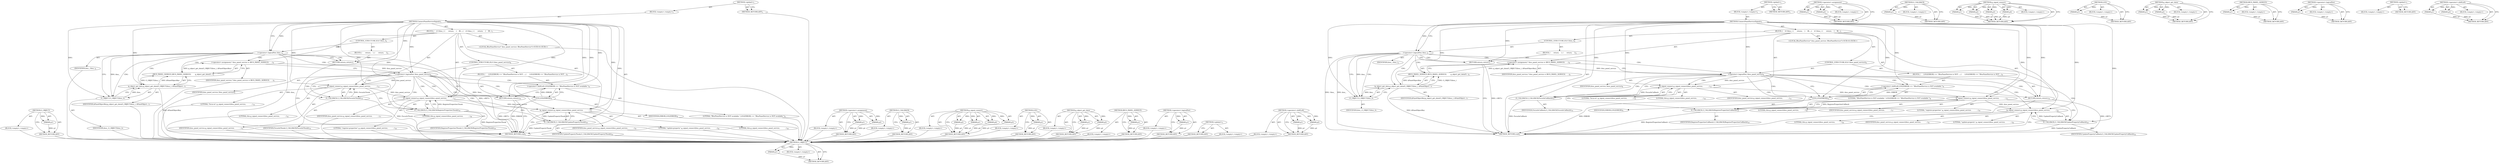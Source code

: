 digraph "&lt;operator&gt;.shiftLeft" {
vulnerable_93 [label=<(METHOD,G_OBJECT)>];
vulnerable_94 [label=<(PARAM,p1)>];
vulnerable_95 [label=<(BLOCK,&lt;empty&gt;,&lt;empty&gt;)>];
vulnerable_96 [label=<(METHOD_RETURN,ANY)>];
vulnerable_6 [label=<(METHOD,&lt;global&gt;)<SUB>1</SUB>>];
vulnerable_7 [label=<(BLOCK,&lt;empty&gt;,&lt;empty&gt;)<SUB>1</SUB>>];
vulnerable_8 [label=<(METHOD,ConnectPanelServiceSignals)<SUB>1</SUB>>];
vulnerable_9 [label=<(BLOCK,{
    if (!ibus_) {
      return;
    }

    IB...,{
    if (!ibus_) {
      return;
    }

    IB...)<SUB>1</SUB>>];
vulnerable_10 [label=<(CONTROL_STRUCTURE,IF,if (!ibus_))<SUB>2</SUB>>];
vulnerable_11 [label=<(&lt;operator&gt;.logicalNot,!ibus_)<SUB>2</SUB>>];
vulnerable_12 [label=<(IDENTIFIER,ibus_,!ibus_)<SUB>2</SUB>>];
vulnerable_13 [label=<(BLOCK,{
      return;
    },{
      return;
    })<SUB>2</SUB>>];
vulnerable_14 [label=<(RETURN,return;,return;)<SUB>3</SUB>>];
vulnerable_15 [label="<(LOCAL,IBusPanelService* ibus_panel_service: IBusPanelService*)<SUB>6</SUB>>"];
vulnerable_16 [label=<(&lt;operator&gt;.assignment,* ibus_panel_service = IBUS_PANEL_SERVICE(
    ...)<SUB>6</SUB>>];
vulnerable_17 [label=<(IDENTIFIER,ibus_panel_service,* ibus_panel_service = IBUS_PANEL_SERVICE(
    ...)<SUB>6</SUB>>];
vulnerable_18 [label=<(IBUS_PANEL_SERVICE,IBUS_PANEL_SERVICE(
        g_object_get_data(G...)<SUB>6</SUB>>];
vulnerable_19 [label=<(g_object_get_data,g_object_get_data(G_OBJECT(ibus_), kPanelObject...)<SUB>7</SUB>>];
vulnerable_20 [label=<(G_OBJECT,G_OBJECT(ibus_))<SUB>7</SUB>>];
vulnerable_21 [label=<(IDENTIFIER,ibus_,G_OBJECT(ibus_))<SUB>7</SUB>>];
vulnerable_22 [label=<(IDENTIFIER,kPanelObjectKey,g_object_get_data(G_OBJECT(ibus_), kPanelObject...)<SUB>7</SUB>>];
vulnerable_23 [label=<(CONTROL_STRUCTURE,IF,if (!ibus_panel_service))<SUB>8</SUB>>];
vulnerable_24 [label=<(&lt;operator&gt;.logicalNot,!ibus_panel_service)<SUB>8</SUB>>];
vulnerable_25 [label=<(IDENTIFIER,ibus_panel_service,!ibus_panel_service)<SUB>8</SUB>>];
vulnerable_26 [label=<(BLOCK,{
      LOG(ERROR) &lt;&lt; &quot;IBusPanelService is NOT ...,{
      LOG(ERROR) &lt;&lt; &quot;IBusPanelService is NOT ...)<SUB>8</SUB>>];
vulnerable_27 [label=<(&lt;operator&gt;.shiftLeft,LOG(ERROR) &lt;&lt; &quot;IBusPanelService is NOT available.&quot;)<SUB>9</SUB>>];
vulnerable_28 [label=<(LOG,LOG(ERROR))<SUB>9</SUB>>];
vulnerable_29 [label=<(IDENTIFIER,ERROR,LOG(ERROR))<SUB>9</SUB>>];
vulnerable_30 [label=<(LITERAL,&quot;IBusPanelService is NOT available.&quot;,LOG(ERROR) &lt;&lt; &quot;IBusPanelService is NOT available.&quot;)<SUB>9</SUB>>];
vulnerable_31 [label=<(RETURN,return;,return;)<SUB>10</SUB>>];
vulnerable_32 [label=<(g_signal_connect,g_signal_connect(ibus_panel_service,
          ...)<SUB>13</SUB>>];
vulnerable_33 [label=<(IDENTIFIER,ibus_panel_service,g_signal_connect(ibus_panel_service,
          ...)<SUB>13</SUB>>];
vulnerable_34 [label=<(LITERAL,&quot;focus-in&quot;,g_signal_connect(ibus_panel_service,
          ...)<SUB>14</SUB>>];
vulnerable_35 [label=<(G_CALLBACK,G_CALLBACK(FocusInCallback))<SUB>15</SUB>>];
vulnerable_36 [label=<(IDENTIFIER,FocusInCallback,G_CALLBACK(FocusInCallback))<SUB>15</SUB>>];
vulnerable_37 [label=<(LITERAL,this,g_signal_connect(ibus_panel_service,
          ...)<SUB>16</SUB>>];
vulnerable_38 [label=<(g_signal_connect,g_signal_connect(ibus_panel_service,
          ...)<SUB>17</SUB>>];
vulnerable_39 [label=<(IDENTIFIER,ibus_panel_service,g_signal_connect(ibus_panel_service,
          ...)<SUB>17</SUB>>];
vulnerable_40 [label=<(LITERAL,&quot;register-properties&quot;,g_signal_connect(ibus_panel_service,
          ...)<SUB>18</SUB>>];
vulnerable_41 [label=<(G_CALLBACK,G_CALLBACK(RegisterPropertiesCallback))<SUB>19</SUB>>];
vulnerable_42 [label=<(IDENTIFIER,RegisterPropertiesCallback,G_CALLBACK(RegisterPropertiesCallback))<SUB>19</SUB>>];
vulnerable_43 [label=<(LITERAL,this,g_signal_connect(ibus_panel_service,
          ...)<SUB>20</SUB>>];
vulnerable_44 [label=<(g_signal_connect,g_signal_connect(ibus_panel_service,
          ...)<SUB>21</SUB>>];
vulnerable_45 [label=<(IDENTIFIER,ibus_panel_service,g_signal_connect(ibus_panel_service,
          ...)<SUB>21</SUB>>];
vulnerable_46 [label=<(LITERAL,&quot;update-property&quot;,g_signal_connect(ibus_panel_service,
          ...)<SUB>22</SUB>>];
vulnerable_47 [label=<(G_CALLBACK,G_CALLBACK(UpdatePropertyCallback))<SUB>23</SUB>>];
vulnerable_48 [label=<(IDENTIFIER,UpdatePropertyCallback,G_CALLBACK(UpdatePropertyCallback))<SUB>23</SUB>>];
vulnerable_49 [label=<(LITERAL,this,g_signal_connect(ibus_panel_service,
          ...)<SUB>24</SUB>>];
vulnerable_50 [label=<(METHOD_RETURN,void)<SUB>1</SUB>>];
vulnerable_52 [label=<(METHOD_RETURN,ANY)<SUB>1</SUB>>];
vulnerable_79 [label=<(METHOD,&lt;operator&gt;.assignment)>];
vulnerable_80 [label=<(PARAM,p1)>];
vulnerable_81 [label=<(PARAM,p2)>];
vulnerable_82 [label=<(BLOCK,&lt;empty&gt;,&lt;empty&gt;)>];
vulnerable_83 [label=<(METHOD_RETURN,ANY)>];
vulnerable_113 [label=<(METHOD,G_CALLBACK)>];
vulnerable_114 [label=<(PARAM,p1)>];
vulnerable_115 [label=<(BLOCK,&lt;empty&gt;,&lt;empty&gt;)>];
vulnerable_116 [label=<(METHOD_RETURN,ANY)>];
vulnerable_106 [label=<(METHOD,g_signal_connect)>];
vulnerable_107 [label=<(PARAM,p1)>];
vulnerable_108 [label=<(PARAM,p2)>];
vulnerable_109 [label=<(PARAM,p3)>];
vulnerable_110 [label=<(PARAM,p4)>];
vulnerable_111 [label=<(BLOCK,&lt;empty&gt;,&lt;empty&gt;)>];
vulnerable_112 [label=<(METHOD_RETURN,ANY)>];
vulnerable_102 [label=<(METHOD,LOG)>];
vulnerable_103 [label=<(PARAM,p1)>];
vulnerable_104 [label=<(BLOCK,&lt;empty&gt;,&lt;empty&gt;)>];
vulnerable_105 [label=<(METHOD_RETURN,ANY)>];
vulnerable_88 [label=<(METHOD,g_object_get_data)>];
vulnerable_89 [label=<(PARAM,p1)>];
vulnerable_90 [label=<(PARAM,p2)>];
vulnerable_91 [label=<(BLOCK,&lt;empty&gt;,&lt;empty&gt;)>];
vulnerable_92 [label=<(METHOD_RETURN,ANY)>];
vulnerable_84 [label=<(METHOD,IBUS_PANEL_SERVICE)>];
vulnerable_85 [label=<(PARAM,p1)>];
vulnerable_86 [label=<(BLOCK,&lt;empty&gt;,&lt;empty&gt;)>];
vulnerable_87 [label=<(METHOD_RETURN,ANY)>];
vulnerable_75 [label=<(METHOD,&lt;operator&gt;.logicalNot)>];
vulnerable_76 [label=<(PARAM,p1)>];
vulnerable_77 [label=<(BLOCK,&lt;empty&gt;,&lt;empty&gt;)>];
vulnerable_78 [label=<(METHOD_RETURN,ANY)>];
vulnerable_69 [label=<(METHOD,&lt;global&gt;)<SUB>1</SUB>>];
vulnerable_70 [label=<(BLOCK,&lt;empty&gt;,&lt;empty&gt;)>];
vulnerable_71 [label=<(METHOD_RETURN,ANY)>];
vulnerable_97 [label=<(METHOD,&lt;operator&gt;.shiftLeft)>];
vulnerable_98 [label=<(PARAM,p1)>];
vulnerable_99 [label=<(PARAM,p2)>];
vulnerable_100 [label=<(BLOCK,&lt;empty&gt;,&lt;empty&gt;)>];
vulnerable_101 [label=<(METHOD_RETURN,ANY)>];
fixed_93 [label=<(METHOD,G_OBJECT)>];
fixed_94 [label=<(PARAM,p1)>];
fixed_95 [label=<(BLOCK,&lt;empty&gt;,&lt;empty&gt;)>];
fixed_96 [label=<(METHOD_RETURN,ANY)>];
fixed_6 [label=<(METHOD,&lt;global&gt;)<SUB>1</SUB>>];
fixed_7 [label=<(BLOCK,&lt;empty&gt;,&lt;empty&gt;)<SUB>1</SUB>>];
fixed_8 [label=<(METHOD,ConnectPanelServiceSignals)<SUB>1</SUB>>];
fixed_9 [label=<(BLOCK,{
    if (!ibus_) {
      return;
    }

    IB...,{
    if (!ibus_) {
      return;
    }

    IB...)<SUB>1</SUB>>];
fixed_10 [label=<(CONTROL_STRUCTURE,IF,if (!ibus_))<SUB>2</SUB>>];
fixed_11 [label=<(&lt;operator&gt;.logicalNot,!ibus_)<SUB>2</SUB>>];
fixed_12 [label=<(IDENTIFIER,ibus_,!ibus_)<SUB>2</SUB>>];
fixed_13 [label=<(BLOCK,{
      return;
    },{
      return;
    })<SUB>2</SUB>>];
fixed_14 [label=<(RETURN,return;,return;)<SUB>3</SUB>>];
fixed_15 [label="<(LOCAL,IBusPanelService* ibus_panel_service: IBusPanelService*)<SUB>6</SUB>>"];
fixed_16 [label=<(&lt;operator&gt;.assignment,* ibus_panel_service = IBUS_PANEL_SERVICE(
    ...)<SUB>6</SUB>>];
fixed_17 [label=<(IDENTIFIER,ibus_panel_service,* ibus_panel_service = IBUS_PANEL_SERVICE(
    ...)<SUB>6</SUB>>];
fixed_18 [label=<(IBUS_PANEL_SERVICE,IBUS_PANEL_SERVICE(
        g_object_get_data(G...)<SUB>6</SUB>>];
fixed_19 [label=<(g_object_get_data,g_object_get_data(G_OBJECT(ibus_), kPanelObject...)<SUB>7</SUB>>];
fixed_20 [label=<(G_OBJECT,G_OBJECT(ibus_))<SUB>7</SUB>>];
fixed_21 [label=<(IDENTIFIER,ibus_,G_OBJECT(ibus_))<SUB>7</SUB>>];
fixed_22 [label=<(IDENTIFIER,kPanelObjectKey,g_object_get_data(G_OBJECT(ibus_), kPanelObject...)<SUB>7</SUB>>];
fixed_23 [label=<(CONTROL_STRUCTURE,IF,if (!ibus_panel_service))<SUB>8</SUB>>];
fixed_24 [label=<(&lt;operator&gt;.logicalNot,!ibus_panel_service)<SUB>8</SUB>>];
fixed_25 [label=<(IDENTIFIER,ibus_panel_service,!ibus_panel_service)<SUB>8</SUB>>];
fixed_26 [label=<(BLOCK,{
      LOG(ERROR) &lt;&lt; &quot;IBusPanelService is NOT ...,{
      LOG(ERROR) &lt;&lt; &quot;IBusPanelService is NOT ...)<SUB>8</SUB>>];
fixed_27 [label=<(&lt;operator&gt;.shiftLeft,LOG(ERROR) &lt;&lt; &quot;IBusPanelService is NOT available.&quot;)<SUB>9</SUB>>];
fixed_28 [label=<(LOG,LOG(ERROR))<SUB>9</SUB>>];
fixed_29 [label=<(IDENTIFIER,ERROR,LOG(ERROR))<SUB>9</SUB>>];
fixed_30 [label=<(LITERAL,&quot;IBusPanelService is NOT available.&quot;,LOG(ERROR) &lt;&lt; &quot;IBusPanelService is NOT available.&quot;)<SUB>9</SUB>>];
fixed_31 [label=<(RETURN,return;,return;)<SUB>10</SUB>>];
fixed_32 [label=<(g_signal_connect,g_signal_connect(ibus_panel_service,
          ...)<SUB>13</SUB>>];
fixed_33 [label=<(IDENTIFIER,ibus_panel_service,g_signal_connect(ibus_panel_service,
          ...)<SUB>13</SUB>>];
fixed_34 [label=<(LITERAL,&quot;focus-in&quot;,g_signal_connect(ibus_panel_service,
          ...)<SUB>14</SUB>>];
fixed_35 [label=<(G_CALLBACK,G_CALLBACK(FocusInThunk))<SUB>15</SUB>>];
fixed_36 [label=<(IDENTIFIER,FocusInThunk,G_CALLBACK(FocusInThunk))<SUB>15</SUB>>];
fixed_37 [label=<(LITERAL,this,g_signal_connect(ibus_panel_service,
          ...)<SUB>16</SUB>>];
fixed_38 [label=<(g_signal_connect,g_signal_connect(ibus_panel_service,
          ...)<SUB>17</SUB>>];
fixed_39 [label=<(IDENTIFIER,ibus_panel_service,g_signal_connect(ibus_panel_service,
          ...)<SUB>17</SUB>>];
fixed_40 [label=<(LITERAL,&quot;register-properties&quot;,g_signal_connect(ibus_panel_service,
          ...)<SUB>18</SUB>>];
fixed_41 [label=<(G_CALLBACK,G_CALLBACK(RegisterPropertiesThunk))<SUB>19</SUB>>];
fixed_42 [label=<(IDENTIFIER,RegisterPropertiesThunk,G_CALLBACK(RegisterPropertiesThunk))<SUB>19</SUB>>];
fixed_43 [label=<(LITERAL,this,g_signal_connect(ibus_panel_service,
          ...)<SUB>20</SUB>>];
fixed_44 [label=<(g_signal_connect,g_signal_connect(ibus_panel_service,
          ...)<SUB>21</SUB>>];
fixed_45 [label=<(IDENTIFIER,ibus_panel_service,g_signal_connect(ibus_panel_service,
          ...)<SUB>21</SUB>>];
fixed_46 [label=<(LITERAL,&quot;update-property&quot;,g_signal_connect(ibus_panel_service,
          ...)<SUB>22</SUB>>];
fixed_47 [label=<(G_CALLBACK,G_CALLBACK(UpdatePropertyThunk))<SUB>23</SUB>>];
fixed_48 [label=<(IDENTIFIER,UpdatePropertyThunk,G_CALLBACK(UpdatePropertyThunk))<SUB>23</SUB>>];
fixed_49 [label=<(LITERAL,this,g_signal_connect(ibus_panel_service,
          ...)<SUB>24</SUB>>];
fixed_50 [label=<(METHOD_RETURN,void)<SUB>1</SUB>>];
fixed_52 [label=<(METHOD_RETURN,ANY)<SUB>1</SUB>>];
fixed_79 [label=<(METHOD,&lt;operator&gt;.assignment)>];
fixed_80 [label=<(PARAM,p1)>];
fixed_81 [label=<(PARAM,p2)>];
fixed_82 [label=<(BLOCK,&lt;empty&gt;,&lt;empty&gt;)>];
fixed_83 [label=<(METHOD_RETURN,ANY)>];
fixed_113 [label=<(METHOD,G_CALLBACK)>];
fixed_114 [label=<(PARAM,p1)>];
fixed_115 [label=<(BLOCK,&lt;empty&gt;,&lt;empty&gt;)>];
fixed_116 [label=<(METHOD_RETURN,ANY)>];
fixed_106 [label=<(METHOD,g_signal_connect)>];
fixed_107 [label=<(PARAM,p1)>];
fixed_108 [label=<(PARAM,p2)>];
fixed_109 [label=<(PARAM,p3)>];
fixed_110 [label=<(PARAM,p4)>];
fixed_111 [label=<(BLOCK,&lt;empty&gt;,&lt;empty&gt;)>];
fixed_112 [label=<(METHOD_RETURN,ANY)>];
fixed_102 [label=<(METHOD,LOG)>];
fixed_103 [label=<(PARAM,p1)>];
fixed_104 [label=<(BLOCK,&lt;empty&gt;,&lt;empty&gt;)>];
fixed_105 [label=<(METHOD_RETURN,ANY)>];
fixed_88 [label=<(METHOD,g_object_get_data)>];
fixed_89 [label=<(PARAM,p1)>];
fixed_90 [label=<(PARAM,p2)>];
fixed_91 [label=<(BLOCK,&lt;empty&gt;,&lt;empty&gt;)>];
fixed_92 [label=<(METHOD_RETURN,ANY)>];
fixed_84 [label=<(METHOD,IBUS_PANEL_SERVICE)>];
fixed_85 [label=<(PARAM,p1)>];
fixed_86 [label=<(BLOCK,&lt;empty&gt;,&lt;empty&gt;)>];
fixed_87 [label=<(METHOD_RETURN,ANY)>];
fixed_75 [label=<(METHOD,&lt;operator&gt;.logicalNot)>];
fixed_76 [label=<(PARAM,p1)>];
fixed_77 [label=<(BLOCK,&lt;empty&gt;,&lt;empty&gt;)>];
fixed_78 [label=<(METHOD_RETURN,ANY)>];
fixed_69 [label=<(METHOD,&lt;global&gt;)<SUB>1</SUB>>];
fixed_70 [label=<(BLOCK,&lt;empty&gt;,&lt;empty&gt;)>];
fixed_71 [label=<(METHOD_RETURN,ANY)>];
fixed_97 [label=<(METHOD,&lt;operator&gt;.shiftLeft)>];
fixed_98 [label=<(PARAM,p1)>];
fixed_99 [label=<(PARAM,p2)>];
fixed_100 [label=<(BLOCK,&lt;empty&gt;,&lt;empty&gt;)>];
fixed_101 [label=<(METHOD_RETURN,ANY)>];
vulnerable_93 -> vulnerable_94  [key=0, label="AST: "];
vulnerable_93 -> vulnerable_94  [key=1, label="DDG: "];
vulnerable_93 -> vulnerable_95  [key=0, label="AST: "];
vulnerable_93 -> vulnerable_96  [key=0, label="AST: "];
vulnerable_93 -> vulnerable_96  [key=1, label="CFG: "];
vulnerable_94 -> vulnerable_96  [key=0, label="DDG: p1"];
vulnerable_6 -> vulnerable_7  [key=0, label="AST: "];
vulnerable_6 -> vulnerable_52  [key=0, label="AST: "];
vulnerable_6 -> vulnerable_52  [key=1, label="CFG: "];
vulnerable_7 -> vulnerable_8  [key=0, label="AST: "];
vulnerable_8 -> vulnerable_9  [key=0, label="AST: "];
vulnerable_8 -> vulnerable_50  [key=0, label="AST: "];
vulnerable_8 -> vulnerable_11  [key=0, label="CFG: "];
vulnerable_8 -> vulnerable_11  [key=1, label="DDG: "];
vulnerable_8 -> vulnerable_32  [key=0, label="DDG: "];
vulnerable_8 -> vulnerable_38  [key=0, label="DDG: "];
vulnerable_8 -> vulnerable_44  [key=0, label="DDG: "];
vulnerable_8 -> vulnerable_14  [key=0, label="DDG: "];
vulnerable_8 -> vulnerable_24  [key=0, label="DDG: "];
vulnerable_8 -> vulnerable_31  [key=0, label="DDG: "];
vulnerable_8 -> vulnerable_35  [key=0, label="DDG: "];
vulnerable_8 -> vulnerable_41  [key=0, label="DDG: "];
vulnerable_8 -> vulnerable_47  [key=0, label="DDG: "];
vulnerable_8 -> vulnerable_19  [key=0, label="DDG: "];
vulnerable_8 -> vulnerable_27  [key=0, label="DDG: "];
vulnerable_8 -> vulnerable_20  [key=0, label="DDG: "];
vulnerable_8 -> vulnerable_28  [key=0, label="DDG: "];
vulnerable_9 -> vulnerable_10  [key=0, label="AST: "];
vulnerable_9 -> vulnerable_15  [key=0, label="AST: "];
vulnerable_9 -> vulnerable_16  [key=0, label="AST: "];
vulnerable_9 -> vulnerable_23  [key=0, label="AST: "];
vulnerable_9 -> vulnerable_32  [key=0, label="AST: "];
vulnerable_9 -> vulnerable_38  [key=0, label="AST: "];
vulnerable_9 -> vulnerable_44  [key=0, label="AST: "];
vulnerable_10 -> vulnerable_11  [key=0, label="AST: "];
vulnerable_10 -> vulnerable_13  [key=0, label="AST: "];
vulnerable_11 -> vulnerable_12  [key=0, label="AST: "];
vulnerable_11 -> vulnerable_14  [key=0, label="CFG: "];
vulnerable_11 -> vulnerable_14  [key=1, label="CDG: "];
vulnerable_11 -> vulnerable_20  [key=0, label="CFG: "];
vulnerable_11 -> vulnerable_20  [key=1, label="DDG: ibus_"];
vulnerable_11 -> vulnerable_20  [key=2, label="CDG: "];
vulnerable_11 -> vulnerable_50  [key=0, label="DDG: ibus_"];
vulnerable_11 -> vulnerable_50  [key=1, label="DDG: !ibus_"];
vulnerable_11 -> vulnerable_24  [key=0, label="CDG: "];
vulnerable_11 -> vulnerable_16  [key=0, label="CDG: "];
vulnerable_11 -> vulnerable_19  [key=0, label="CDG: "];
vulnerable_11 -> vulnerable_18  [key=0, label="CDG: "];
vulnerable_13 -> vulnerable_14  [key=0, label="AST: "];
vulnerable_14 -> vulnerable_50  [key=0, label="CFG: "];
vulnerable_14 -> vulnerable_50  [key=1, label="DDG: &lt;RET&gt;"];
vulnerable_16 -> vulnerable_17  [key=0, label="AST: "];
vulnerable_16 -> vulnerable_18  [key=0, label="AST: "];
vulnerable_16 -> vulnerable_24  [key=0, label="CFG: "];
vulnerable_16 -> vulnerable_24  [key=1, label="DDG: ibus_panel_service"];
vulnerable_18 -> vulnerable_19  [key=0, label="AST: "];
vulnerable_18 -> vulnerable_16  [key=0, label="CFG: "];
vulnerable_18 -> vulnerable_16  [key=1, label="DDG: g_object_get_data(G_OBJECT(ibus_), kPanelObjectKey)"];
vulnerable_19 -> vulnerable_20  [key=0, label="AST: "];
vulnerable_19 -> vulnerable_22  [key=0, label="AST: "];
vulnerable_19 -> vulnerable_18  [key=0, label="CFG: "];
vulnerable_19 -> vulnerable_18  [key=1, label="DDG: G_OBJECT(ibus_)"];
vulnerable_19 -> vulnerable_18  [key=2, label="DDG: kPanelObjectKey"];
vulnerable_19 -> vulnerable_50  [key=0, label="DDG: kPanelObjectKey"];
vulnerable_20 -> vulnerable_21  [key=0, label="AST: "];
vulnerable_20 -> vulnerable_19  [key=0, label="CFG: "];
vulnerable_20 -> vulnerable_19  [key=1, label="DDG: ibus_"];
vulnerable_23 -> vulnerable_24  [key=0, label="AST: "];
vulnerable_23 -> vulnerable_26  [key=0, label="AST: "];
vulnerable_24 -> vulnerable_25  [key=0, label="AST: "];
vulnerable_24 -> vulnerable_28  [key=0, label="CFG: "];
vulnerable_24 -> vulnerable_28  [key=1, label="CDG: "];
vulnerable_24 -> vulnerable_35  [key=0, label="CFG: "];
vulnerable_24 -> vulnerable_35  [key=1, label="CDG: "];
vulnerable_24 -> vulnerable_32  [key=0, label="DDG: ibus_panel_service"];
vulnerable_24 -> vulnerable_32  [key=1, label="CDG: "];
vulnerable_24 -> vulnerable_47  [key=0, label="CDG: "];
vulnerable_24 -> vulnerable_38  [key=0, label="CDG: "];
vulnerable_24 -> vulnerable_41  [key=0, label="CDG: "];
vulnerable_24 -> vulnerable_27  [key=0, label="CDG: "];
vulnerable_24 -> vulnerable_44  [key=0, label="CDG: "];
vulnerable_24 -> vulnerable_31  [key=0, label="CDG: "];
vulnerable_26 -> vulnerable_27  [key=0, label="AST: "];
vulnerable_26 -> vulnerable_31  [key=0, label="AST: "];
vulnerable_27 -> vulnerable_28  [key=0, label="AST: "];
vulnerable_27 -> vulnerable_30  [key=0, label="AST: "];
vulnerable_27 -> vulnerable_31  [key=0, label="CFG: "];
vulnerable_28 -> vulnerable_29  [key=0, label="AST: "];
vulnerable_28 -> vulnerable_27  [key=0, label="CFG: "];
vulnerable_28 -> vulnerable_27  [key=1, label="DDG: ERROR"];
vulnerable_28 -> vulnerable_50  [key=0, label="DDG: ERROR"];
vulnerable_31 -> vulnerable_50  [key=0, label="CFG: "];
vulnerable_31 -> vulnerable_50  [key=1, label="DDG: &lt;RET&gt;"];
vulnerable_32 -> vulnerable_33  [key=0, label="AST: "];
vulnerable_32 -> vulnerable_34  [key=0, label="AST: "];
vulnerable_32 -> vulnerable_35  [key=0, label="AST: "];
vulnerable_32 -> vulnerable_37  [key=0, label="AST: "];
vulnerable_32 -> vulnerable_41  [key=0, label="CFG: "];
vulnerable_32 -> vulnerable_38  [key=0, label="DDG: ibus_panel_service"];
vulnerable_35 -> vulnerable_36  [key=0, label="AST: "];
vulnerable_35 -> vulnerable_32  [key=0, label="CFG: "];
vulnerable_35 -> vulnerable_32  [key=1, label="DDG: FocusInCallback"];
vulnerable_35 -> vulnerable_50  [key=0, label="DDG: FocusInCallback"];
vulnerable_38 -> vulnerable_39  [key=0, label="AST: "];
vulnerable_38 -> vulnerable_40  [key=0, label="AST: "];
vulnerable_38 -> vulnerable_41  [key=0, label="AST: "];
vulnerable_38 -> vulnerable_43  [key=0, label="AST: "];
vulnerable_38 -> vulnerable_47  [key=0, label="CFG: "];
vulnerable_38 -> vulnerable_44  [key=0, label="DDG: ibus_panel_service"];
vulnerable_41 -> vulnerable_42  [key=0, label="AST: "];
vulnerable_41 -> vulnerable_38  [key=0, label="CFG: "];
vulnerable_41 -> vulnerable_38  [key=1, label="DDG: RegisterPropertiesCallback"];
vulnerable_41 -> vulnerable_50  [key=0, label="DDG: RegisterPropertiesCallback"];
vulnerable_44 -> vulnerable_45  [key=0, label="AST: "];
vulnerable_44 -> vulnerable_46  [key=0, label="AST: "];
vulnerable_44 -> vulnerable_47  [key=0, label="AST: "];
vulnerable_44 -> vulnerable_49  [key=0, label="AST: "];
vulnerable_44 -> vulnerable_50  [key=0, label="CFG: "];
vulnerable_47 -> vulnerable_48  [key=0, label="AST: "];
vulnerable_47 -> vulnerable_44  [key=0, label="CFG: "];
vulnerable_47 -> vulnerable_44  [key=1, label="DDG: UpdatePropertyCallback"];
vulnerable_47 -> vulnerable_50  [key=0, label="DDG: UpdatePropertyCallback"];
vulnerable_79 -> vulnerable_80  [key=0, label="AST: "];
vulnerable_79 -> vulnerable_80  [key=1, label="DDG: "];
vulnerable_79 -> vulnerable_82  [key=0, label="AST: "];
vulnerable_79 -> vulnerable_81  [key=0, label="AST: "];
vulnerable_79 -> vulnerable_81  [key=1, label="DDG: "];
vulnerable_79 -> vulnerable_83  [key=0, label="AST: "];
vulnerable_79 -> vulnerable_83  [key=1, label="CFG: "];
vulnerable_80 -> vulnerable_83  [key=0, label="DDG: p1"];
vulnerable_81 -> vulnerable_83  [key=0, label="DDG: p2"];
vulnerable_113 -> vulnerable_114  [key=0, label="AST: "];
vulnerable_113 -> vulnerable_114  [key=1, label="DDG: "];
vulnerable_113 -> vulnerable_115  [key=0, label="AST: "];
vulnerable_113 -> vulnerable_116  [key=0, label="AST: "];
vulnerable_113 -> vulnerable_116  [key=1, label="CFG: "];
vulnerable_114 -> vulnerable_116  [key=0, label="DDG: p1"];
vulnerable_106 -> vulnerable_107  [key=0, label="AST: "];
vulnerable_106 -> vulnerable_107  [key=1, label="DDG: "];
vulnerable_106 -> vulnerable_111  [key=0, label="AST: "];
vulnerable_106 -> vulnerable_108  [key=0, label="AST: "];
vulnerable_106 -> vulnerable_108  [key=1, label="DDG: "];
vulnerable_106 -> vulnerable_112  [key=0, label="AST: "];
vulnerable_106 -> vulnerable_112  [key=1, label="CFG: "];
vulnerable_106 -> vulnerable_109  [key=0, label="AST: "];
vulnerable_106 -> vulnerable_109  [key=1, label="DDG: "];
vulnerable_106 -> vulnerable_110  [key=0, label="AST: "];
vulnerable_106 -> vulnerable_110  [key=1, label="DDG: "];
vulnerable_107 -> vulnerable_112  [key=0, label="DDG: p1"];
vulnerable_108 -> vulnerable_112  [key=0, label="DDG: p2"];
vulnerable_109 -> vulnerable_112  [key=0, label="DDG: p3"];
vulnerable_110 -> vulnerable_112  [key=0, label="DDG: p4"];
vulnerable_102 -> vulnerable_103  [key=0, label="AST: "];
vulnerable_102 -> vulnerable_103  [key=1, label="DDG: "];
vulnerable_102 -> vulnerable_104  [key=0, label="AST: "];
vulnerable_102 -> vulnerable_105  [key=0, label="AST: "];
vulnerable_102 -> vulnerable_105  [key=1, label="CFG: "];
vulnerable_103 -> vulnerable_105  [key=0, label="DDG: p1"];
vulnerable_88 -> vulnerable_89  [key=0, label="AST: "];
vulnerable_88 -> vulnerable_89  [key=1, label="DDG: "];
vulnerable_88 -> vulnerable_91  [key=0, label="AST: "];
vulnerable_88 -> vulnerable_90  [key=0, label="AST: "];
vulnerable_88 -> vulnerable_90  [key=1, label="DDG: "];
vulnerable_88 -> vulnerable_92  [key=0, label="AST: "];
vulnerable_88 -> vulnerable_92  [key=1, label="CFG: "];
vulnerable_89 -> vulnerable_92  [key=0, label="DDG: p1"];
vulnerable_90 -> vulnerable_92  [key=0, label="DDG: p2"];
vulnerable_84 -> vulnerable_85  [key=0, label="AST: "];
vulnerable_84 -> vulnerable_85  [key=1, label="DDG: "];
vulnerable_84 -> vulnerable_86  [key=0, label="AST: "];
vulnerable_84 -> vulnerable_87  [key=0, label="AST: "];
vulnerable_84 -> vulnerable_87  [key=1, label="CFG: "];
vulnerable_85 -> vulnerable_87  [key=0, label="DDG: p1"];
vulnerable_75 -> vulnerable_76  [key=0, label="AST: "];
vulnerable_75 -> vulnerable_76  [key=1, label="DDG: "];
vulnerable_75 -> vulnerable_77  [key=0, label="AST: "];
vulnerable_75 -> vulnerable_78  [key=0, label="AST: "];
vulnerable_75 -> vulnerable_78  [key=1, label="CFG: "];
vulnerable_76 -> vulnerable_78  [key=0, label="DDG: p1"];
vulnerable_69 -> vulnerable_70  [key=0, label="AST: "];
vulnerable_69 -> vulnerable_71  [key=0, label="AST: "];
vulnerable_69 -> vulnerable_71  [key=1, label="CFG: "];
vulnerable_97 -> vulnerable_98  [key=0, label="AST: "];
vulnerable_97 -> vulnerable_98  [key=1, label="DDG: "];
vulnerable_97 -> vulnerable_100  [key=0, label="AST: "];
vulnerable_97 -> vulnerable_99  [key=0, label="AST: "];
vulnerable_97 -> vulnerable_99  [key=1, label="DDG: "];
vulnerable_97 -> vulnerable_101  [key=0, label="AST: "];
vulnerable_97 -> vulnerable_101  [key=1, label="CFG: "];
vulnerable_98 -> vulnerable_101  [key=0, label="DDG: p1"];
vulnerable_99 -> vulnerable_101  [key=0, label="DDG: p2"];
fixed_93 -> fixed_94  [key=0, label="AST: "];
fixed_93 -> fixed_94  [key=1, label="DDG: "];
fixed_93 -> fixed_95  [key=0, label="AST: "];
fixed_93 -> fixed_96  [key=0, label="AST: "];
fixed_93 -> fixed_96  [key=1, label="CFG: "];
fixed_94 -> fixed_96  [key=0, label="DDG: p1"];
fixed_95 -> vulnerable_93  [key=0];
fixed_96 -> vulnerable_93  [key=0];
fixed_6 -> fixed_7  [key=0, label="AST: "];
fixed_6 -> fixed_52  [key=0, label="AST: "];
fixed_6 -> fixed_52  [key=1, label="CFG: "];
fixed_7 -> fixed_8  [key=0, label="AST: "];
fixed_8 -> fixed_9  [key=0, label="AST: "];
fixed_8 -> fixed_50  [key=0, label="AST: "];
fixed_8 -> fixed_11  [key=0, label="CFG: "];
fixed_8 -> fixed_11  [key=1, label="DDG: "];
fixed_8 -> fixed_32  [key=0, label="DDG: "];
fixed_8 -> fixed_38  [key=0, label="DDG: "];
fixed_8 -> fixed_44  [key=0, label="DDG: "];
fixed_8 -> fixed_14  [key=0, label="DDG: "];
fixed_8 -> fixed_24  [key=0, label="DDG: "];
fixed_8 -> fixed_31  [key=0, label="DDG: "];
fixed_8 -> fixed_35  [key=0, label="DDG: "];
fixed_8 -> fixed_41  [key=0, label="DDG: "];
fixed_8 -> fixed_47  [key=0, label="DDG: "];
fixed_8 -> fixed_19  [key=0, label="DDG: "];
fixed_8 -> fixed_27  [key=0, label="DDG: "];
fixed_8 -> fixed_20  [key=0, label="DDG: "];
fixed_8 -> fixed_28  [key=0, label="DDG: "];
fixed_9 -> fixed_10  [key=0, label="AST: "];
fixed_9 -> fixed_15  [key=0, label="AST: "];
fixed_9 -> fixed_16  [key=0, label="AST: "];
fixed_9 -> fixed_23  [key=0, label="AST: "];
fixed_9 -> fixed_32  [key=0, label="AST: "];
fixed_9 -> fixed_38  [key=0, label="AST: "];
fixed_9 -> fixed_44  [key=0, label="AST: "];
fixed_10 -> fixed_11  [key=0, label="AST: "];
fixed_10 -> fixed_13  [key=0, label="AST: "];
fixed_11 -> fixed_12  [key=0, label="AST: "];
fixed_11 -> fixed_14  [key=0, label="CFG: "];
fixed_11 -> fixed_14  [key=1, label="CDG: "];
fixed_11 -> fixed_20  [key=0, label="CFG: "];
fixed_11 -> fixed_20  [key=1, label="DDG: ibus_"];
fixed_11 -> fixed_20  [key=2, label="CDG: "];
fixed_11 -> fixed_50  [key=0, label="DDG: ibus_"];
fixed_11 -> fixed_50  [key=1, label="DDG: !ibus_"];
fixed_11 -> fixed_24  [key=0, label="CDG: "];
fixed_11 -> fixed_16  [key=0, label="CDG: "];
fixed_11 -> fixed_19  [key=0, label="CDG: "];
fixed_11 -> fixed_18  [key=0, label="CDG: "];
fixed_12 -> vulnerable_93  [key=0];
fixed_13 -> fixed_14  [key=0, label="AST: "];
fixed_14 -> fixed_50  [key=0, label="CFG: "];
fixed_14 -> fixed_50  [key=1, label="DDG: &lt;RET&gt;"];
fixed_15 -> vulnerable_93  [key=0];
fixed_16 -> fixed_17  [key=0, label="AST: "];
fixed_16 -> fixed_18  [key=0, label="AST: "];
fixed_16 -> fixed_24  [key=0, label="CFG: "];
fixed_16 -> fixed_24  [key=1, label="DDG: ibus_panel_service"];
fixed_17 -> vulnerable_93  [key=0];
fixed_18 -> fixed_19  [key=0, label="AST: "];
fixed_18 -> fixed_16  [key=0, label="CFG: "];
fixed_18 -> fixed_16  [key=1, label="DDG: g_object_get_data(G_OBJECT(ibus_), kPanelObjectKey)"];
fixed_19 -> fixed_20  [key=0, label="AST: "];
fixed_19 -> fixed_22  [key=0, label="AST: "];
fixed_19 -> fixed_18  [key=0, label="CFG: "];
fixed_19 -> fixed_18  [key=1, label="DDG: G_OBJECT(ibus_)"];
fixed_19 -> fixed_18  [key=2, label="DDG: kPanelObjectKey"];
fixed_19 -> fixed_50  [key=0, label="DDG: kPanelObjectKey"];
fixed_20 -> fixed_21  [key=0, label="AST: "];
fixed_20 -> fixed_19  [key=0, label="CFG: "];
fixed_20 -> fixed_19  [key=1, label="DDG: ibus_"];
fixed_21 -> vulnerable_93  [key=0];
fixed_22 -> vulnerable_93  [key=0];
fixed_23 -> fixed_24  [key=0, label="AST: "];
fixed_23 -> fixed_26  [key=0, label="AST: "];
fixed_24 -> fixed_25  [key=0, label="AST: "];
fixed_24 -> fixed_28  [key=0, label="CFG: "];
fixed_24 -> fixed_28  [key=1, label="CDG: "];
fixed_24 -> fixed_35  [key=0, label="CFG: "];
fixed_24 -> fixed_35  [key=1, label="CDG: "];
fixed_24 -> fixed_32  [key=0, label="DDG: ibus_panel_service"];
fixed_24 -> fixed_32  [key=1, label="CDG: "];
fixed_24 -> fixed_47  [key=0, label="CDG: "];
fixed_24 -> fixed_38  [key=0, label="CDG: "];
fixed_24 -> fixed_41  [key=0, label="CDG: "];
fixed_24 -> fixed_27  [key=0, label="CDG: "];
fixed_24 -> fixed_44  [key=0, label="CDG: "];
fixed_24 -> fixed_31  [key=0, label="CDG: "];
fixed_25 -> vulnerable_93  [key=0];
fixed_26 -> fixed_27  [key=0, label="AST: "];
fixed_26 -> fixed_31  [key=0, label="AST: "];
fixed_27 -> fixed_28  [key=0, label="AST: "];
fixed_27 -> fixed_30  [key=0, label="AST: "];
fixed_27 -> fixed_31  [key=0, label="CFG: "];
fixed_28 -> fixed_29  [key=0, label="AST: "];
fixed_28 -> fixed_27  [key=0, label="CFG: "];
fixed_28 -> fixed_27  [key=1, label="DDG: ERROR"];
fixed_28 -> fixed_50  [key=0, label="DDG: ERROR"];
fixed_29 -> vulnerable_93  [key=0];
fixed_30 -> vulnerable_93  [key=0];
fixed_31 -> fixed_50  [key=0, label="CFG: "];
fixed_31 -> fixed_50  [key=1, label="DDG: &lt;RET&gt;"];
fixed_32 -> fixed_33  [key=0, label="AST: "];
fixed_32 -> fixed_34  [key=0, label="AST: "];
fixed_32 -> fixed_35  [key=0, label="AST: "];
fixed_32 -> fixed_37  [key=0, label="AST: "];
fixed_32 -> fixed_41  [key=0, label="CFG: "];
fixed_32 -> fixed_38  [key=0, label="DDG: ibus_panel_service"];
fixed_33 -> vulnerable_93  [key=0];
fixed_34 -> vulnerable_93  [key=0];
fixed_35 -> fixed_36  [key=0, label="AST: "];
fixed_35 -> fixed_32  [key=0, label="CFG: "];
fixed_35 -> fixed_32  [key=1, label="DDG: FocusInThunk"];
fixed_35 -> fixed_50  [key=0, label="DDG: FocusInThunk"];
fixed_36 -> vulnerable_93  [key=0];
fixed_37 -> vulnerable_93  [key=0];
fixed_38 -> fixed_39  [key=0, label="AST: "];
fixed_38 -> fixed_40  [key=0, label="AST: "];
fixed_38 -> fixed_41  [key=0, label="AST: "];
fixed_38 -> fixed_43  [key=0, label="AST: "];
fixed_38 -> fixed_47  [key=0, label="CFG: "];
fixed_38 -> fixed_44  [key=0, label="DDG: ibus_panel_service"];
fixed_39 -> vulnerable_93  [key=0];
fixed_40 -> vulnerable_93  [key=0];
fixed_41 -> fixed_42  [key=0, label="AST: "];
fixed_41 -> fixed_38  [key=0, label="CFG: "];
fixed_41 -> fixed_38  [key=1, label="DDG: RegisterPropertiesThunk"];
fixed_41 -> fixed_50  [key=0, label="DDG: RegisterPropertiesThunk"];
fixed_42 -> vulnerable_93  [key=0];
fixed_43 -> vulnerable_93  [key=0];
fixed_44 -> fixed_45  [key=0, label="AST: "];
fixed_44 -> fixed_46  [key=0, label="AST: "];
fixed_44 -> fixed_47  [key=0, label="AST: "];
fixed_44 -> fixed_49  [key=0, label="AST: "];
fixed_44 -> fixed_50  [key=0, label="CFG: "];
fixed_45 -> vulnerable_93  [key=0];
fixed_46 -> vulnerable_93  [key=0];
fixed_47 -> fixed_48  [key=0, label="AST: "];
fixed_47 -> fixed_44  [key=0, label="CFG: "];
fixed_47 -> fixed_44  [key=1, label="DDG: UpdatePropertyThunk"];
fixed_47 -> fixed_50  [key=0, label="DDG: UpdatePropertyThunk"];
fixed_48 -> vulnerable_93  [key=0];
fixed_49 -> vulnerable_93  [key=0];
fixed_50 -> vulnerable_93  [key=0];
fixed_52 -> vulnerable_93  [key=0];
fixed_79 -> fixed_80  [key=0, label="AST: "];
fixed_79 -> fixed_80  [key=1, label="DDG: "];
fixed_79 -> fixed_82  [key=0, label="AST: "];
fixed_79 -> fixed_81  [key=0, label="AST: "];
fixed_79 -> fixed_81  [key=1, label="DDG: "];
fixed_79 -> fixed_83  [key=0, label="AST: "];
fixed_79 -> fixed_83  [key=1, label="CFG: "];
fixed_80 -> fixed_83  [key=0, label="DDG: p1"];
fixed_81 -> fixed_83  [key=0, label="DDG: p2"];
fixed_82 -> vulnerable_93  [key=0];
fixed_83 -> vulnerable_93  [key=0];
fixed_113 -> fixed_114  [key=0, label="AST: "];
fixed_113 -> fixed_114  [key=1, label="DDG: "];
fixed_113 -> fixed_115  [key=0, label="AST: "];
fixed_113 -> fixed_116  [key=0, label="AST: "];
fixed_113 -> fixed_116  [key=1, label="CFG: "];
fixed_114 -> fixed_116  [key=0, label="DDG: p1"];
fixed_115 -> vulnerable_93  [key=0];
fixed_116 -> vulnerable_93  [key=0];
fixed_106 -> fixed_107  [key=0, label="AST: "];
fixed_106 -> fixed_107  [key=1, label="DDG: "];
fixed_106 -> fixed_111  [key=0, label="AST: "];
fixed_106 -> fixed_108  [key=0, label="AST: "];
fixed_106 -> fixed_108  [key=1, label="DDG: "];
fixed_106 -> fixed_112  [key=0, label="AST: "];
fixed_106 -> fixed_112  [key=1, label="CFG: "];
fixed_106 -> fixed_109  [key=0, label="AST: "];
fixed_106 -> fixed_109  [key=1, label="DDG: "];
fixed_106 -> fixed_110  [key=0, label="AST: "];
fixed_106 -> fixed_110  [key=1, label="DDG: "];
fixed_107 -> fixed_112  [key=0, label="DDG: p1"];
fixed_108 -> fixed_112  [key=0, label="DDG: p2"];
fixed_109 -> fixed_112  [key=0, label="DDG: p3"];
fixed_110 -> fixed_112  [key=0, label="DDG: p4"];
fixed_111 -> vulnerable_93  [key=0];
fixed_112 -> vulnerable_93  [key=0];
fixed_102 -> fixed_103  [key=0, label="AST: "];
fixed_102 -> fixed_103  [key=1, label="DDG: "];
fixed_102 -> fixed_104  [key=0, label="AST: "];
fixed_102 -> fixed_105  [key=0, label="AST: "];
fixed_102 -> fixed_105  [key=1, label="CFG: "];
fixed_103 -> fixed_105  [key=0, label="DDG: p1"];
fixed_104 -> vulnerable_93  [key=0];
fixed_105 -> vulnerable_93  [key=0];
fixed_88 -> fixed_89  [key=0, label="AST: "];
fixed_88 -> fixed_89  [key=1, label="DDG: "];
fixed_88 -> fixed_91  [key=0, label="AST: "];
fixed_88 -> fixed_90  [key=0, label="AST: "];
fixed_88 -> fixed_90  [key=1, label="DDG: "];
fixed_88 -> fixed_92  [key=0, label="AST: "];
fixed_88 -> fixed_92  [key=1, label="CFG: "];
fixed_89 -> fixed_92  [key=0, label="DDG: p1"];
fixed_90 -> fixed_92  [key=0, label="DDG: p2"];
fixed_91 -> vulnerable_93  [key=0];
fixed_92 -> vulnerable_93  [key=0];
fixed_84 -> fixed_85  [key=0, label="AST: "];
fixed_84 -> fixed_85  [key=1, label="DDG: "];
fixed_84 -> fixed_86  [key=0, label="AST: "];
fixed_84 -> fixed_87  [key=0, label="AST: "];
fixed_84 -> fixed_87  [key=1, label="CFG: "];
fixed_85 -> fixed_87  [key=0, label="DDG: p1"];
fixed_86 -> vulnerable_93  [key=0];
fixed_87 -> vulnerable_93  [key=0];
fixed_75 -> fixed_76  [key=0, label="AST: "];
fixed_75 -> fixed_76  [key=1, label="DDG: "];
fixed_75 -> fixed_77  [key=0, label="AST: "];
fixed_75 -> fixed_78  [key=0, label="AST: "];
fixed_75 -> fixed_78  [key=1, label="CFG: "];
fixed_76 -> fixed_78  [key=0, label="DDG: p1"];
fixed_77 -> vulnerable_93  [key=0];
fixed_78 -> vulnerable_93  [key=0];
fixed_69 -> fixed_70  [key=0, label="AST: "];
fixed_69 -> fixed_71  [key=0, label="AST: "];
fixed_69 -> fixed_71  [key=1, label="CFG: "];
fixed_70 -> vulnerable_93  [key=0];
fixed_71 -> vulnerable_93  [key=0];
fixed_97 -> fixed_98  [key=0, label="AST: "];
fixed_97 -> fixed_98  [key=1, label="DDG: "];
fixed_97 -> fixed_100  [key=0, label="AST: "];
fixed_97 -> fixed_99  [key=0, label="AST: "];
fixed_97 -> fixed_99  [key=1, label="DDG: "];
fixed_97 -> fixed_101  [key=0, label="AST: "];
fixed_97 -> fixed_101  [key=1, label="CFG: "];
fixed_98 -> fixed_101  [key=0, label="DDG: p1"];
fixed_99 -> fixed_101  [key=0, label="DDG: p2"];
fixed_100 -> vulnerable_93  [key=0];
fixed_101 -> vulnerable_93  [key=0];
}

